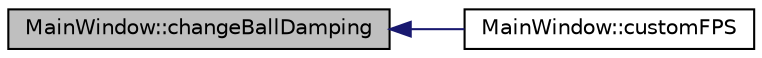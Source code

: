 digraph "MainWindow::changeBallDamping"
{
 // INTERACTIVE_SVG=YES
  edge [fontname="Helvetica",fontsize="10",labelfontname="Helvetica",labelfontsize="10"];
  node [fontname="Helvetica",fontsize="10",shape=record];
  rankdir="LR";
  Node1 [label="MainWindow::changeBallDamping",height=0.2,width=0.4,color="black", fillcolor="grey75", style="filled", fontcolor="black"];
  Node1 -> Node2 [dir="back",color="midnightblue",fontsize="10",style="solid",fontname="Helvetica"];
  Node2 [label="MainWindow::customFPS",height=0.2,width=0.4,color="black", fillcolor="white", style="filled",URL="$d9/dc6/class_main_window.html#a54b84786850165c4e5466bc2e4097810"];
}

